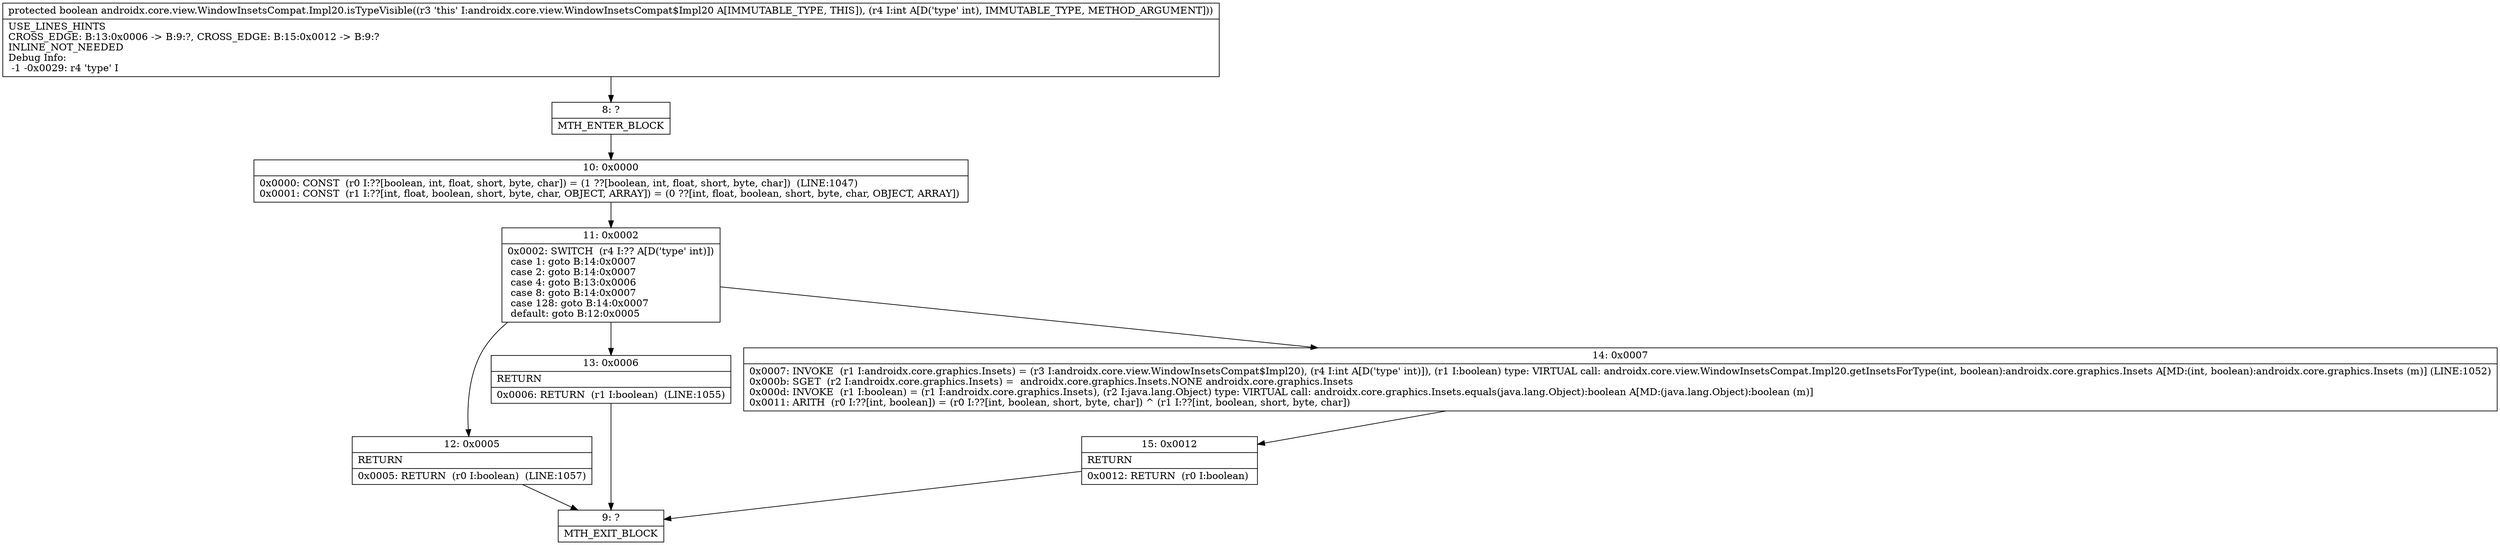 digraph "CFG forandroidx.core.view.WindowInsetsCompat.Impl20.isTypeVisible(I)Z" {
Node_8 [shape=record,label="{8\:\ ?|MTH_ENTER_BLOCK\l}"];
Node_10 [shape=record,label="{10\:\ 0x0000|0x0000: CONST  (r0 I:??[boolean, int, float, short, byte, char]) = (1 ??[boolean, int, float, short, byte, char])  (LINE:1047)\l0x0001: CONST  (r1 I:??[int, float, boolean, short, byte, char, OBJECT, ARRAY]) = (0 ??[int, float, boolean, short, byte, char, OBJECT, ARRAY]) \l}"];
Node_11 [shape=record,label="{11\:\ 0x0002|0x0002: SWITCH  (r4 I:?? A[D('type' int)])\l case 1: goto B:14:0x0007\l case 2: goto B:14:0x0007\l case 4: goto B:13:0x0006\l case 8: goto B:14:0x0007\l case 128: goto B:14:0x0007\l default: goto B:12:0x0005 \l}"];
Node_12 [shape=record,label="{12\:\ 0x0005|RETURN\l|0x0005: RETURN  (r0 I:boolean)  (LINE:1057)\l}"];
Node_9 [shape=record,label="{9\:\ ?|MTH_EXIT_BLOCK\l}"];
Node_13 [shape=record,label="{13\:\ 0x0006|RETURN\l|0x0006: RETURN  (r1 I:boolean)  (LINE:1055)\l}"];
Node_14 [shape=record,label="{14\:\ 0x0007|0x0007: INVOKE  (r1 I:androidx.core.graphics.Insets) = (r3 I:androidx.core.view.WindowInsetsCompat$Impl20), (r4 I:int A[D('type' int)]), (r1 I:boolean) type: VIRTUAL call: androidx.core.view.WindowInsetsCompat.Impl20.getInsetsForType(int, boolean):androidx.core.graphics.Insets A[MD:(int, boolean):androidx.core.graphics.Insets (m)] (LINE:1052)\l0x000b: SGET  (r2 I:androidx.core.graphics.Insets) =  androidx.core.graphics.Insets.NONE androidx.core.graphics.Insets \l0x000d: INVOKE  (r1 I:boolean) = (r1 I:androidx.core.graphics.Insets), (r2 I:java.lang.Object) type: VIRTUAL call: androidx.core.graphics.Insets.equals(java.lang.Object):boolean A[MD:(java.lang.Object):boolean (m)]\l0x0011: ARITH  (r0 I:??[int, boolean]) = (r0 I:??[int, boolean, short, byte, char]) ^ (r1 I:??[int, boolean, short, byte, char]) \l}"];
Node_15 [shape=record,label="{15\:\ 0x0012|RETURN\l|0x0012: RETURN  (r0 I:boolean) \l}"];
MethodNode[shape=record,label="{protected boolean androidx.core.view.WindowInsetsCompat.Impl20.isTypeVisible((r3 'this' I:androidx.core.view.WindowInsetsCompat$Impl20 A[IMMUTABLE_TYPE, THIS]), (r4 I:int A[D('type' int), IMMUTABLE_TYPE, METHOD_ARGUMENT]))  | USE_LINES_HINTS\lCROSS_EDGE: B:13:0x0006 \-\> B:9:?, CROSS_EDGE: B:15:0x0012 \-\> B:9:?\lINLINE_NOT_NEEDED\lDebug Info:\l  \-1 \-0x0029: r4 'type' I\l}"];
MethodNode -> Node_8;Node_8 -> Node_10;
Node_10 -> Node_11;
Node_11 -> Node_12;
Node_11 -> Node_13;
Node_11 -> Node_14;
Node_12 -> Node_9;
Node_13 -> Node_9;
Node_14 -> Node_15;
Node_15 -> Node_9;
}

